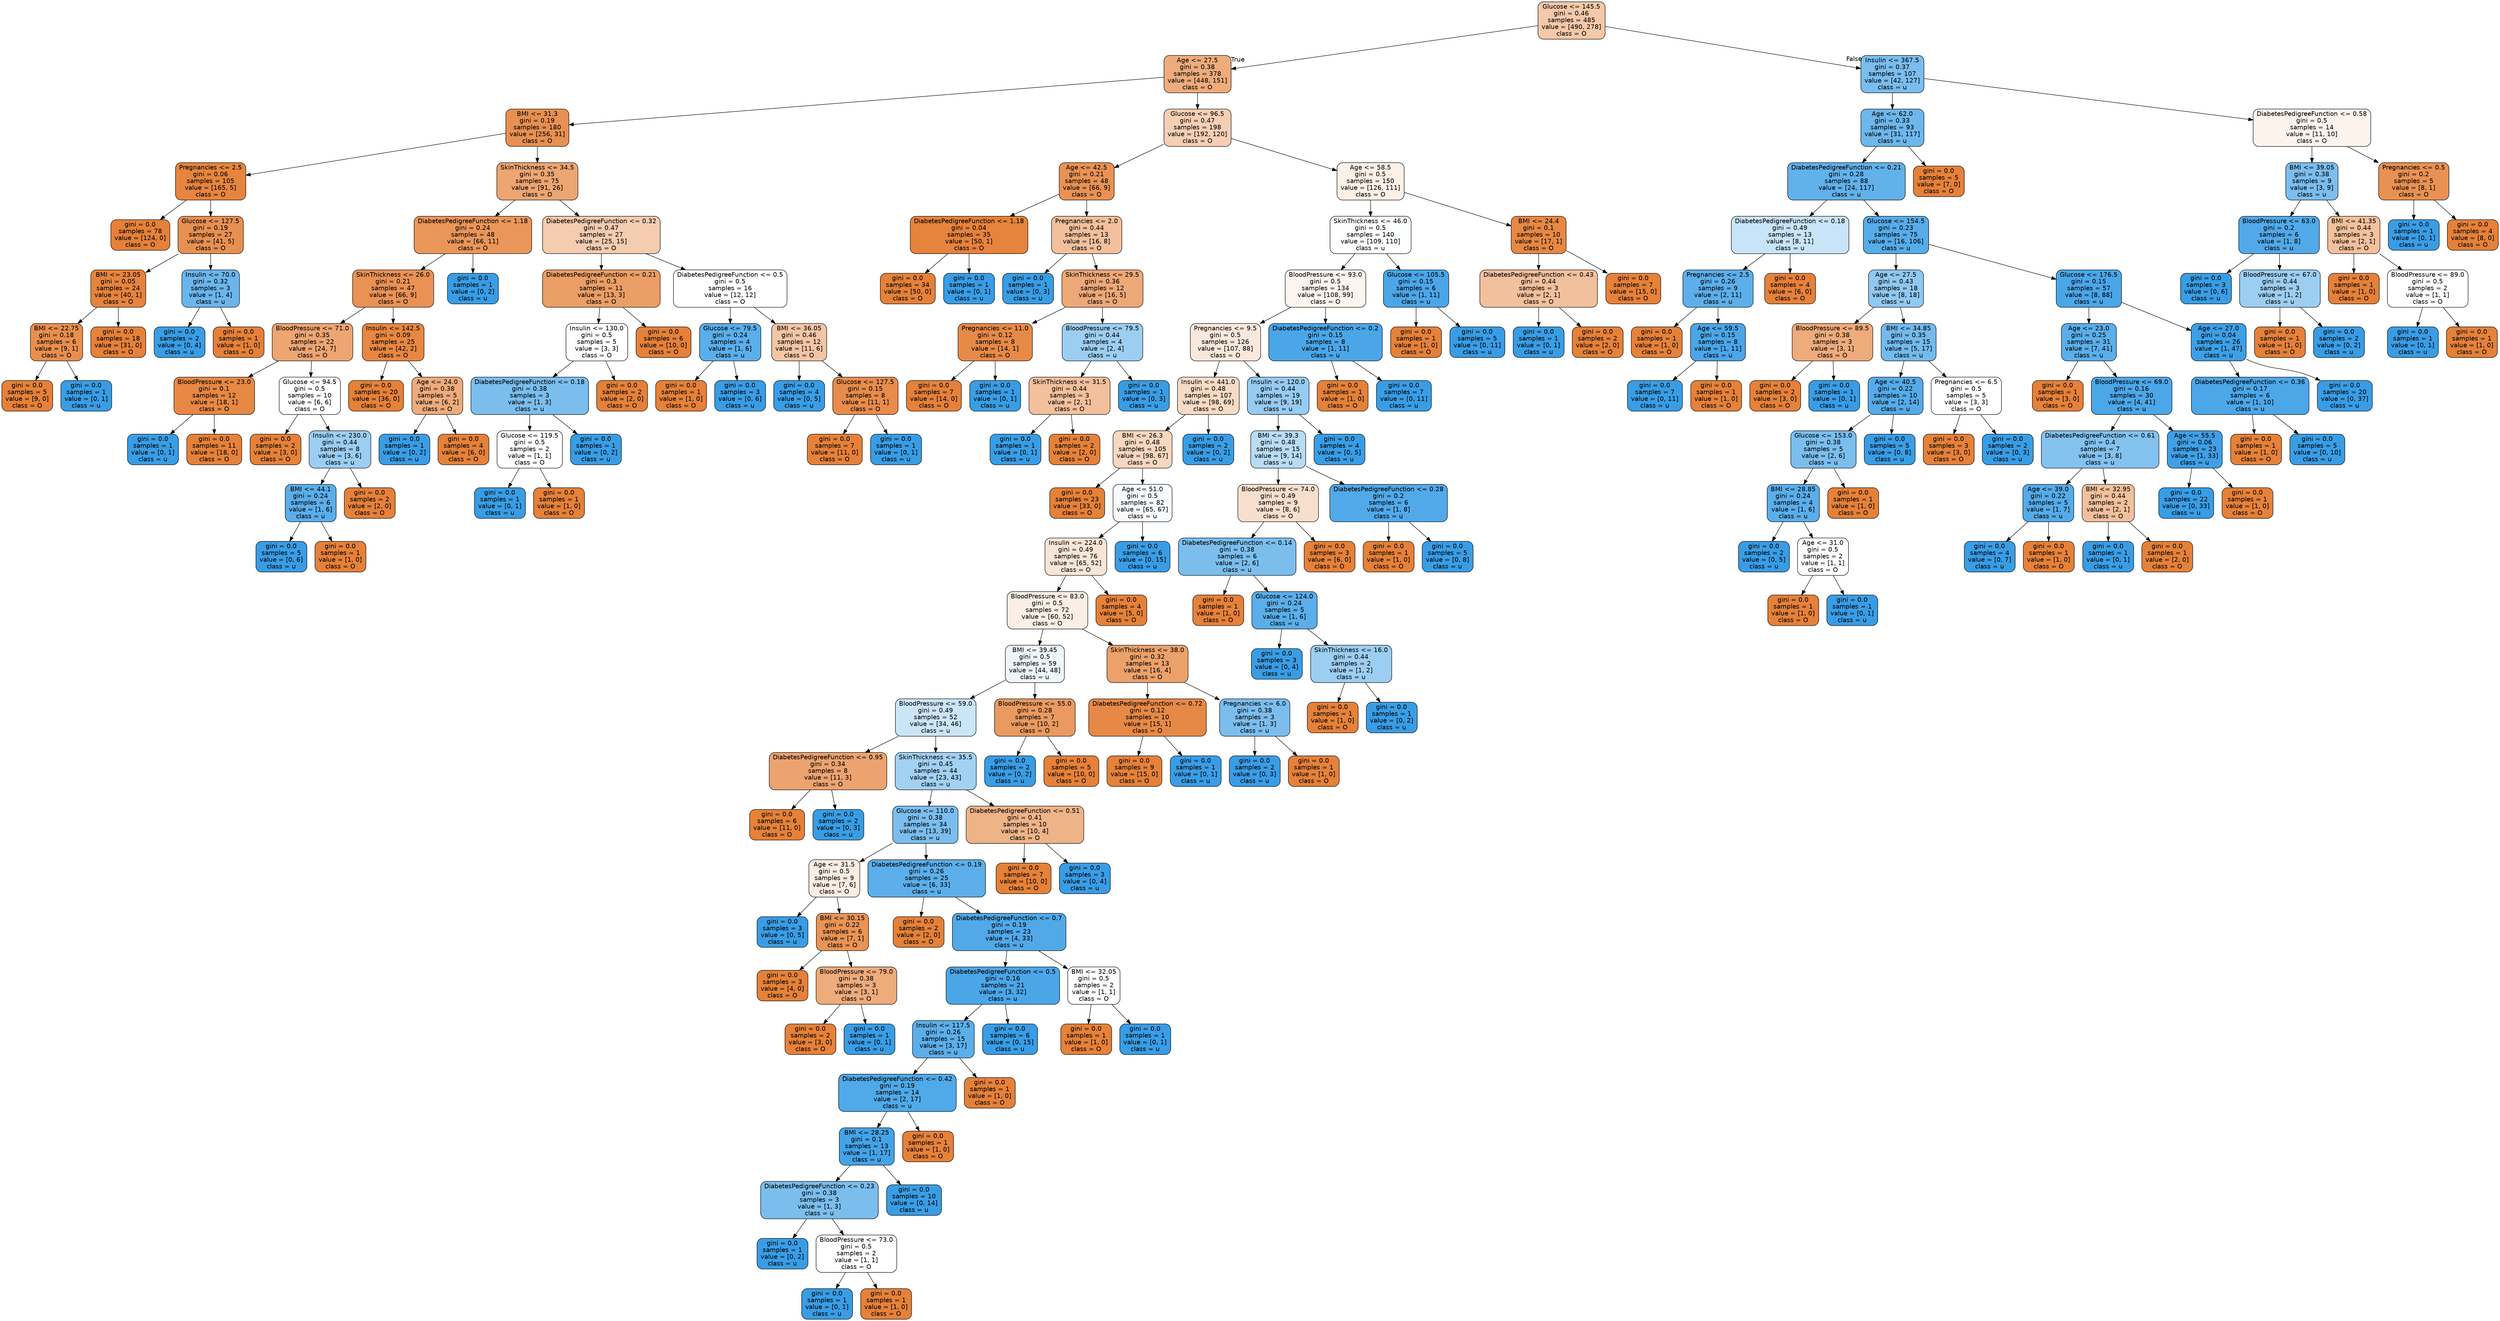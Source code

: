 digraph Tree {
node [shape=box, style="filled, rounded", color="black", fontname=helvetica] ;
edge [fontname=helvetica] ;
0 [label="Glucose <= 145.5\ngini = 0.46\nsamples = 485\nvalue = [490, 278]\nclass = O", fillcolor="#e581396e"] ;
1 [label="Age <= 27.5\ngini = 0.38\nsamples = 378\nvalue = [448, 151]\nclass = O", fillcolor="#e58139a9"] ;
0 -> 1 [labeldistance=2.5, labelangle=45, headlabel="True"] ;
2 [label="BMI <= 31.3\ngini = 0.19\nsamples = 180\nvalue = [256, 31]\nclass = O", fillcolor="#e58139e0"] ;
1 -> 2 ;
3 [label="Pregnancies <= 2.5\ngini = 0.06\nsamples = 105\nvalue = [165, 5]\nclass = O", fillcolor="#e58139f7"] ;
2 -> 3 ;
4 [label="gini = 0.0\nsamples = 78\nvalue = [124, 0]\nclass = O", fillcolor="#e58139ff"] ;
3 -> 4 ;
5 [label="Glucose <= 127.5\ngini = 0.19\nsamples = 27\nvalue = [41, 5]\nclass = O", fillcolor="#e58139e0"] ;
3 -> 5 ;
6 [label="BMI <= 23.05\ngini = 0.05\nsamples = 24\nvalue = [40, 1]\nclass = O", fillcolor="#e58139f9"] ;
5 -> 6 ;
7 [label="BMI <= 22.75\ngini = 0.18\nsamples = 6\nvalue = [9, 1]\nclass = O", fillcolor="#e58139e3"] ;
6 -> 7 ;
8 [label="gini = 0.0\nsamples = 5\nvalue = [9, 0]\nclass = O", fillcolor="#e58139ff"] ;
7 -> 8 ;
9 [label="gini = 0.0\nsamples = 1\nvalue = [0, 1]\nclass = u", fillcolor="#399de5ff"] ;
7 -> 9 ;
10 [label="gini = 0.0\nsamples = 18\nvalue = [31, 0]\nclass = O", fillcolor="#e58139ff"] ;
6 -> 10 ;
11 [label="Insulin <= 70.0\ngini = 0.32\nsamples = 3\nvalue = [1, 4]\nclass = u", fillcolor="#399de5bf"] ;
5 -> 11 ;
12 [label="gini = 0.0\nsamples = 2\nvalue = [0, 4]\nclass = u", fillcolor="#399de5ff"] ;
11 -> 12 ;
13 [label="gini = 0.0\nsamples = 1\nvalue = [1, 0]\nclass = O", fillcolor="#e58139ff"] ;
11 -> 13 ;
14 [label="SkinThickness <= 34.5\ngini = 0.35\nsamples = 75\nvalue = [91, 26]\nclass = O", fillcolor="#e58139b6"] ;
2 -> 14 ;
15 [label="DiabetesPedigreeFunction <= 1.18\ngini = 0.24\nsamples = 48\nvalue = [66, 11]\nclass = O", fillcolor="#e58139d4"] ;
14 -> 15 ;
16 [label="SkinThickness <= 26.0\ngini = 0.21\nsamples = 47\nvalue = [66, 9]\nclass = O", fillcolor="#e58139dc"] ;
15 -> 16 ;
17 [label="BloodPressure <= 71.0\ngini = 0.35\nsamples = 22\nvalue = [24, 7]\nclass = O", fillcolor="#e58139b5"] ;
16 -> 17 ;
18 [label="BloodPressure <= 23.0\ngini = 0.1\nsamples = 12\nvalue = [18, 1]\nclass = O", fillcolor="#e58139f1"] ;
17 -> 18 ;
19 [label="gini = 0.0\nsamples = 1\nvalue = [0, 1]\nclass = u", fillcolor="#399de5ff"] ;
18 -> 19 ;
20 [label="gini = 0.0\nsamples = 11\nvalue = [18, 0]\nclass = O", fillcolor="#e58139ff"] ;
18 -> 20 ;
21 [label="Glucose <= 94.5\ngini = 0.5\nsamples = 10\nvalue = [6, 6]\nclass = O", fillcolor="#e5813900"] ;
17 -> 21 ;
22 [label="gini = 0.0\nsamples = 2\nvalue = [3, 0]\nclass = O", fillcolor="#e58139ff"] ;
21 -> 22 ;
23 [label="Insulin <= 230.0\ngini = 0.44\nsamples = 8\nvalue = [3, 6]\nclass = u", fillcolor="#399de57f"] ;
21 -> 23 ;
24 [label="BMI <= 44.1\ngini = 0.24\nsamples = 6\nvalue = [1, 6]\nclass = u", fillcolor="#399de5d4"] ;
23 -> 24 ;
25 [label="gini = 0.0\nsamples = 5\nvalue = [0, 6]\nclass = u", fillcolor="#399de5ff"] ;
24 -> 25 ;
26 [label="gini = 0.0\nsamples = 1\nvalue = [1, 0]\nclass = O", fillcolor="#e58139ff"] ;
24 -> 26 ;
27 [label="gini = 0.0\nsamples = 2\nvalue = [2, 0]\nclass = O", fillcolor="#e58139ff"] ;
23 -> 27 ;
28 [label="Insulin <= 142.5\ngini = 0.09\nsamples = 25\nvalue = [42, 2]\nclass = O", fillcolor="#e58139f3"] ;
16 -> 28 ;
29 [label="gini = 0.0\nsamples = 20\nvalue = [36, 0]\nclass = O", fillcolor="#e58139ff"] ;
28 -> 29 ;
30 [label="Age <= 24.0\ngini = 0.38\nsamples = 5\nvalue = [6, 2]\nclass = O", fillcolor="#e58139aa"] ;
28 -> 30 ;
31 [label="gini = 0.0\nsamples = 1\nvalue = [0, 2]\nclass = u", fillcolor="#399de5ff"] ;
30 -> 31 ;
32 [label="gini = 0.0\nsamples = 4\nvalue = [6, 0]\nclass = O", fillcolor="#e58139ff"] ;
30 -> 32 ;
33 [label="gini = 0.0\nsamples = 1\nvalue = [0, 2]\nclass = u", fillcolor="#399de5ff"] ;
15 -> 33 ;
34 [label="DiabetesPedigreeFunction <= 0.32\ngini = 0.47\nsamples = 27\nvalue = [25, 15]\nclass = O", fillcolor="#e5813966"] ;
14 -> 34 ;
35 [label="DiabetesPedigreeFunction <= 0.21\ngini = 0.3\nsamples = 11\nvalue = [13, 3]\nclass = O", fillcolor="#e58139c4"] ;
34 -> 35 ;
36 [label="Insulin <= 130.0\ngini = 0.5\nsamples = 5\nvalue = [3, 3]\nclass = O", fillcolor="#e5813900"] ;
35 -> 36 ;
37 [label="DiabetesPedigreeFunction <= 0.18\ngini = 0.38\nsamples = 3\nvalue = [1, 3]\nclass = u", fillcolor="#399de5aa"] ;
36 -> 37 ;
38 [label="Glucose <= 119.5\ngini = 0.5\nsamples = 2\nvalue = [1, 1]\nclass = O", fillcolor="#e5813900"] ;
37 -> 38 ;
39 [label="gini = 0.0\nsamples = 1\nvalue = [0, 1]\nclass = u", fillcolor="#399de5ff"] ;
38 -> 39 ;
40 [label="gini = 0.0\nsamples = 1\nvalue = [1, 0]\nclass = O", fillcolor="#e58139ff"] ;
38 -> 40 ;
41 [label="gini = 0.0\nsamples = 1\nvalue = [0, 2]\nclass = u", fillcolor="#399de5ff"] ;
37 -> 41 ;
42 [label="gini = 0.0\nsamples = 2\nvalue = [2, 0]\nclass = O", fillcolor="#e58139ff"] ;
36 -> 42 ;
43 [label="gini = 0.0\nsamples = 6\nvalue = [10, 0]\nclass = O", fillcolor="#e58139ff"] ;
35 -> 43 ;
44 [label="DiabetesPedigreeFunction <= 0.5\ngini = 0.5\nsamples = 16\nvalue = [12, 12]\nclass = O", fillcolor="#e5813900"] ;
34 -> 44 ;
45 [label="Glucose <= 79.5\ngini = 0.24\nsamples = 4\nvalue = [1, 6]\nclass = u", fillcolor="#399de5d4"] ;
44 -> 45 ;
46 [label="gini = 0.0\nsamples = 1\nvalue = [1, 0]\nclass = O", fillcolor="#e58139ff"] ;
45 -> 46 ;
47 [label="gini = 0.0\nsamples = 3\nvalue = [0, 6]\nclass = u", fillcolor="#399de5ff"] ;
45 -> 47 ;
48 [label="BMI <= 36.05\ngini = 0.46\nsamples = 12\nvalue = [11, 6]\nclass = O", fillcolor="#e5813974"] ;
44 -> 48 ;
49 [label="gini = 0.0\nsamples = 4\nvalue = [0, 5]\nclass = u", fillcolor="#399de5ff"] ;
48 -> 49 ;
50 [label="Glucose <= 127.5\ngini = 0.15\nsamples = 8\nvalue = [11, 1]\nclass = O", fillcolor="#e58139e8"] ;
48 -> 50 ;
51 [label="gini = 0.0\nsamples = 7\nvalue = [11, 0]\nclass = O", fillcolor="#e58139ff"] ;
50 -> 51 ;
52 [label="gini = 0.0\nsamples = 1\nvalue = [0, 1]\nclass = u", fillcolor="#399de5ff"] ;
50 -> 52 ;
53 [label="Glucose <= 96.5\ngini = 0.47\nsamples = 198\nvalue = [192, 120]\nclass = O", fillcolor="#e5813960"] ;
1 -> 53 ;
54 [label="Age <= 42.5\ngini = 0.21\nsamples = 48\nvalue = [66, 9]\nclass = O", fillcolor="#e58139dc"] ;
53 -> 54 ;
55 [label="DiabetesPedigreeFunction <= 1.18\ngini = 0.04\nsamples = 35\nvalue = [50, 1]\nclass = O", fillcolor="#e58139fa"] ;
54 -> 55 ;
56 [label="gini = 0.0\nsamples = 34\nvalue = [50, 0]\nclass = O", fillcolor="#e58139ff"] ;
55 -> 56 ;
57 [label="gini = 0.0\nsamples = 1\nvalue = [0, 1]\nclass = u", fillcolor="#399de5ff"] ;
55 -> 57 ;
58 [label="Pregnancies <= 2.0\ngini = 0.44\nsamples = 13\nvalue = [16, 8]\nclass = O", fillcolor="#e581397f"] ;
54 -> 58 ;
59 [label="gini = 0.0\nsamples = 1\nvalue = [0, 3]\nclass = u", fillcolor="#399de5ff"] ;
58 -> 59 ;
60 [label="SkinThickness <= 29.5\ngini = 0.36\nsamples = 12\nvalue = [16, 5]\nclass = O", fillcolor="#e58139af"] ;
58 -> 60 ;
61 [label="Pregnancies <= 11.0\ngini = 0.12\nsamples = 8\nvalue = [14, 1]\nclass = O", fillcolor="#e58139ed"] ;
60 -> 61 ;
62 [label="gini = 0.0\nsamples = 7\nvalue = [14, 0]\nclass = O", fillcolor="#e58139ff"] ;
61 -> 62 ;
63 [label="gini = 0.0\nsamples = 1\nvalue = [0, 1]\nclass = u", fillcolor="#399de5ff"] ;
61 -> 63 ;
64 [label="BloodPressure <= 79.5\ngini = 0.44\nsamples = 4\nvalue = [2, 4]\nclass = u", fillcolor="#399de57f"] ;
60 -> 64 ;
65 [label="SkinThickness <= 31.5\ngini = 0.44\nsamples = 3\nvalue = [2, 1]\nclass = O", fillcolor="#e581397f"] ;
64 -> 65 ;
66 [label="gini = 0.0\nsamples = 1\nvalue = [0, 1]\nclass = u", fillcolor="#399de5ff"] ;
65 -> 66 ;
67 [label="gini = 0.0\nsamples = 2\nvalue = [2, 0]\nclass = O", fillcolor="#e58139ff"] ;
65 -> 67 ;
68 [label="gini = 0.0\nsamples = 1\nvalue = [0, 3]\nclass = u", fillcolor="#399de5ff"] ;
64 -> 68 ;
69 [label="Age <= 58.5\ngini = 0.5\nsamples = 150\nvalue = [126, 111]\nclass = O", fillcolor="#e581391e"] ;
53 -> 69 ;
70 [label="SkinThickness <= 46.0\ngini = 0.5\nsamples = 140\nvalue = [109, 110]\nclass = u", fillcolor="#399de502"] ;
69 -> 70 ;
71 [label="BloodPressure <= 93.0\ngini = 0.5\nsamples = 134\nvalue = [108, 99]\nclass = O", fillcolor="#e5813915"] ;
70 -> 71 ;
72 [label="Pregnancies <= 9.5\ngini = 0.5\nsamples = 126\nvalue = [107, 88]\nclass = O", fillcolor="#e581392d"] ;
71 -> 72 ;
73 [label="Insulin <= 441.0\ngini = 0.48\nsamples = 107\nvalue = [98, 69]\nclass = O", fillcolor="#e581394b"] ;
72 -> 73 ;
74 [label="BMI <= 26.3\ngini = 0.48\nsamples = 105\nvalue = [98, 67]\nclass = O", fillcolor="#e5813951"] ;
73 -> 74 ;
75 [label="gini = 0.0\nsamples = 23\nvalue = [33, 0]\nclass = O", fillcolor="#e58139ff"] ;
74 -> 75 ;
76 [label="Age <= 51.0\ngini = 0.5\nsamples = 82\nvalue = [65, 67]\nclass = u", fillcolor="#399de508"] ;
74 -> 76 ;
77 [label="Insulin <= 224.0\ngini = 0.49\nsamples = 76\nvalue = [65, 52]\nclass = O", fillcolor="#e5813933"] ;
76 -> 77 ;
78 [label="BloodPressure <= 83.0\ngini = 0.5\nsamples = 72\nvalue = [60, 52]\nclass = O", fillcolor="#e5813922"] ;
77 -> 78 ;
79 [label="BMI <= 39.45\ngini = 0.5\nsamples = 59\nvalue = [44, 48]\nclass = u", fillcolor="#399de515"] ;
78 -> 79 ;
80 [label="BloodPressure <= 59.0\ngini = 0.49\nsamples = 52\nvalue = [34, 46]\nclass = u", fillcolor="#399de543"] ;
79 -> 80 ;
81 [label="DiabetesPedigreeFunction <= 0.95\ngini = 0.34\nsamples = 8\nvalue = [11, 3]\nclass = O", fillcolor="#e58139b9"] ;
80 -> 81 ;
82 [label="gini = 0.0\nsamples = 6\nvalue = [11, 0]\nclass = O", fillcolor="#e58139ff"] ;
81 -> 82 ;
83 [label="gini = 0.0\nsamples = 2\nvalue = [0, 3]\nclass = u", fillcolor="#399de5ff"] ;
81 -> 83 ;
84 [label="SkinThickness <= 35.5\ngini = 0.45\nsamples = 44\nvalue = [23, 43]\nclass = u", fillcolor="#399de577"] ;
80 -> 84 ;
85 [label="Glucose <= 110.0\ngini = 0.38\nsamples = 34\nvalue = [13, 39]\nclass = u", fillcolor="#399de5aa"] ;
84 -> 85 ;
86 [label="Age <= 31.5\ngini = 0.5\nsamples = 9\nvalue = [7, 6]\nclass = O", fillcolor="#e5813924"] ;
85 -> 86 ;
87 [label="gini = 0.0\nsamples = 3\nvalue = [0, 5]\nclass = u", fillcolor="#399de5ff"] ;
86 -> 87 ;
88 [label="BMI <= 30.15\ngini = 0.22\nsamples = 6\nvalue = [7, 1]\nclass = O", fillcolor="#e58139db"] ;
86 -> 88 ;
89 [label="gini = 0.0\nsamples = 3\nvalue = [4, 0]\nclass = O", fillcolor="#e58139ff"] ;
88 -> 89 ;
90 [label="BloodPressure <= 79.0\ngini = 0.38\nsamples = 3\nvalue = [3, 1]\nclass = O", fillcolor="#e58139aa"] ;
88 -> 90 ;
91 [label="gini = 0.0\nsamples = 2\nvalue = [3, 0]\nclass = O", fillcolor="#e58139ff"] ;
90 -> 91 ;
92 [label="gini = 0.0\nsamples = 1\nvalue = [0, 1]\nclass = u", fillcolor="#399de5ff"] ;
90 -> 92 ;
93 [label="DiabetesPedigreeFunction <= 0.19\ngini = 0.26\nsamples = 25\nvalue = [6, 33]\nclass = u", fillcolor="#399de5d1"] ;
85 -> 93 ;
94 [label="gini = 0.0\nsamples = 2\nvalue = [2, 0]\nclass = O", fillcolor="#e58139ff"] ;
93 -> 94 ;
95 [label="DiabetesPedigreeFunction <= 0.7\ngini = 0.19\nsamples = 23\nvalue = [4, 33]\nclass = u", fillcolor="#399de5e0"] ;
93 -> 95 ;
96 [label="DiabetesPedigreeFunction <= 0.5\ngini = 0.16\nsamples = 21\nvalue = [3, 32]\nclass = u", fillcolor="#399de5e7"] ;
95 -> 96 ;
97 [label="Insulin <= 117.5\ngini = 0.26\nsamples = 15\nvalue = [3, 17]\nclass = u", fillcolor="#399de5d2"] ;
96 -> 97 ;
98 [label="DiabetesPedigreeFunction <= 0.42\ngini = 0.19\nsamples = 14\nvalue = [2, 17]\nclass = u", fillcolor="#399de5e1"] ;
97 -> 98 ;
99 [label="BMI <= 28.25\ngini = 0.1\nsamples = 13\nvalue = [1, 17]\nclass = u", fillcolor="#399de5f0"] ;
98 -> 99 ;
100 [label="DiabetesPedigreeFunction <= 0.23\ngini = 0.38\nsamples = 3\nvalue = [1, 3]\nclass = u", fillcolor="#399de5aa"] ;
99 -> 100 ;
101 [label="gini = 0.0\nsamples = 1\nvalue = [0, 2]\nclass = u", fillcolor="#399de5ff"] ;
100 -> 101 ;
102 [label="BloodPressure <= 73.0\ngini = 0.5\nsamples = 2\nvalue = [1, 1]\nclass = O", fillcolor="#e5813900"] ;
100 -> 102 ;
103 [label="gini = 0.0\nsamples = 1\nvalue = [0, 1]\nclass = u", fillcolor="#399de5ff"] ;
102 -> 103 ;
104 [label="gini = 0.0\nsamples = 1\nvalue = [1, 0]\nclass = O", fillcolor="#e58139ff"] ;
102 -> 104 ;
105 [label="gini = 0.0\nsamples = 10\nvalue = [0, 14]\nclass = u", fillcolor="#399de5ff"] ;
99 -> 105 ;
106 [label="gini = 0.0\nsamples = 1\nvalue = [1, 0]\nclass = O", fillcolor="#e58139ff"] ;
98 -> 106 ;
107 [label="gini = 0.0\nsamples = 1\nvalue = [1, 0]\nclass = O", fillcolor="#e58139ff"] ;
97 -> 107 ;
108 [label="gini = 0.0\nsamples = 6\nvalue = [0, 15]\nclass = u", fillcolor="#399de5ff"] ;
96 -> 108 ;
109 [label="BMI <= 32.05\ngini = 0.5\nsamples = 2\nvalue = [1, 1]\nclass = O", fillcolor="#e5813900"] ;
95 -> 109 ;
110 [label="gini = 0.0\nsamples = 1\nvalue = [1, 0]\nclass = O", fillcolor="#e58139ff"] ;
109 -> 110 ;
111 [label="gini = 0.0\nsamples = 1\nvalue = [0, 1]\nclass = u", fillcolor="#399de5ff"] ;
109 -> 111 ;
112 [label="DiabetesPedigreeFunction <= 0.51\ngini = 0.41\nsamples = 10\nvalue = [10, 4]\nclass = O", fillcolor="#e5813999"] ;
84 -> 112 ;
113 [label="gini = 0.0\nsamples = 7\nvalue = [10, 0]\nclass = O", fillcolor="#e58139ff"] ;
112 -> 113 ;
114 [label="gini = 0.0\nsamples = 3\nvalue = [0, 4]\nclass = u", fillcolor="#399de5ff"] ;
112 -> 114 ;
115 [label="BloodPressure <= 55.0\ngini = 0.28\nsamples = 7\nvalue = [10, 2]\nclass = O", fillcolor="#e58139cc"] ;
79 -> 115 ;
116 [label="gini = 0.0\nsamples = 2\nvalue = [0, 2]\nclass = u", fillcolor="#399de5ff"] ;
115 -> 116 ;
117 [label="gini = 0.0\nsamples = 5\nvalue = [10, 0]\nclass = O", fillcolor="#e58139ff"] ;
115 -> 117 ;
118 [label="SkinThickness <= 38.0\ngini = 0.32\nsamples = 13\nvalue = [16, 4]\nclass = O", fillcolor="#e58139bf"] ;
78 -> 118 ;
119 [label="DiabetesPedigreeFunction <= 0.72\ngini = 0.12\nsamples = 10\nvalue = [15, 1]\nclass = O", fillcolor="#e58139ee"] ;
118 -> 119 ;
120 [label="gini = 0.0\nsamples = 9\nvalue = [15, 0]\nclass = O", fillcolor="#e58139ff"] ;
119 -> 120 ;
121 [label="gini = 0.0\nsamples = 1\nvalue = [0, 1]\nclass = u", fillcolor="#399de5ff"] ;
119 -> 121 ;
122 [label="Pregnancies <= 6.0\ngini = 0.38\nsamples = 3\nvalue = [1, 3]\nclass = u", fillcolor="#399de5aa"] ;
118 -> 122 ;
123 [label="gini = 0.0\nsamples = 2\nvalue = [0, 3]\nclass = u", fillcolor="#399de5ff"] ;
122 -> 123 ;
124 [label="gini = 0.0\nsamples = 1\nvalue = [1, 0]\nclass = O", fillcolor="#e58139ff"] ;
122 -> 124 ;
125 [label="gini = 0.0\nsamples = 4\nvalue = [5, 0]\nclass = O", fillcolor="#e58139ff"] ;
77 -> 125 ;
126 [label="gini = 0.0\nsamples = 6\nvalue = [0, 15]\nclass = u", fillcolor="#399de5ff"] ;
76 -> 126 ;
127 [label="gini = 0.0\nsamples = 2\nvalue = [0, 2]\nclass = u", fillcolor="#399de5ff"] ;
73 -> 127 ;
128 [label="Insulin <= 120.0\ngini = 0.44\nsamples = 19\nvalue = [9, 19]\nclass = u", fillcolor="#399de586"] ;
72 -> 128 ;
129 [label="BMI <= 39.3\ngini = 0.48\nsamples = 15\nvalue = [9, 14]\nclass = u", fillcolor="#399de55b"] ;
128 -> 129 ;
130 [label="BloodPressure <= 74.0\ngini = 0.49\nsamples = 9\nvalue = [8, 6]\nclass = O", fillcolor="#e5813940"] ;
129 -> 130 ;
131 [label="DiabetesPedigreeFunction <= 0.14\ngini = 0.38\nsamples = 6\nvalue = [2, 6]\nclass = u", fillcolor="#399de5aa"] ;
130 -> 131 ;
132 [label="gini = 0.0\nsamples = 1\nvalue = [1, 0]\nclass = O", fillcolor="#e58139ff"] ;
131 -> 132 ;
133 [label="Glucose <= 124.0\ngini = 0.24\nsamples = 5\nvalue = [1, 6]\nclass = u", fillcolor="#399de5d4"] ;
131 -> 133 ;
134 [label="gini = 0.0\nsamples = 3\nvalue = [0, 4]\nclass = u", fillcolor="#399de5ff"] ;
133 -> 134 ;
135 [label="SkinThickness <= 16.0\ngini = 0.44\nsamples = 2\nvalue = [1, 2]\nclass = u", fillcolor="#399de57f"] ;
133 -> 135 ;
136 [label="gini = 0.0\nsamples = 1\nvalue = [1, 0]\nclass = O", fillcolor="#e58139ff"] ;
135 -> 136 ;
137 [label="gini = 0.0\nsamples = 1\nvalue = [0, 2]\nclass = u", fillcolor="#399de5ff"] ;
135 -> 137 ;
138 [label="gini = 0.0\nsamples = 3\nvalue = [6, 0]\nclass = O", fillcolor="#e58139ff"] ;
130 -> 138 ;
139 [label="DiabetesPedigreeFunction <= 0.28\ngini = 0.2\nsamples = 6\nvalue = [1, 8]\nclass = u", fillcolor="#399de5df"] ;
129 -> 139 ;
140 [label="gini = 0.0\nsamples = 1\nvalue = [1, 0]\nclass = O", fillcolor="#e58139ff"] ;
139 -> 140 ;
141 [label="gini = 0.0\nsamples = 5\nvalue = [0, 8]\nclass = u", fillcolor="#399de5ff"] ;
139 -> 141 ;
142 [label="gini = 0.0\nsamples = 4\nvalue = [0, 5]\nclass = u", fillcolor="#399de5ff"] ;
128 -> 142 ;
143 [label="DiabetesPedigreeFunction <= 0.2\ngini = 0.15\nsamples = 8\nvalue = [1, 11]\nclass = u", fillcolor="#399de5e8"] ;
71 -> 143 ;
144 [label="gini = 0.0\nsamples = 1\nvalue = [1, 0]\nclass = O", fillcolor="#e58139ff"] ;
143 -> 144 ;
145 [label="gini = 0.0\nsamples = 7\nvalue = [0, 11]\nclass = u", fillcolor="#399de5ff"] ;
143 -> 145 ;
146 [label="Glucose <= 105.5\ngini = 0.15\nsamples = 6\nvalue = [1, 11]\nclass = u", fillcolor="#399de5e8"] ;
70 -> 146 ;
147 [label="gini = 0.0\nsamples = 1\nvalue = [1, 0]\nclass = O", fillcolor="#e58139ff"] ;
146 -> 147 ;
148 [label="gini = 0.0\nsamples = 5\nvalue = [0, 11]\nclass = u", fillcolor="#399de5ff"] ;
146 -> 148 ;
149 [label="BMI <= 24.4\ngini = 0.1\nsamples = 10\nvalue = [17, 1]\nclass = O", fillcolor="#e58139f0"] ;
69 -> 149 ;
150 [label="DiabetesPedigreeFunction <= 0.43\ngini = 0.44\nsamples = 3\nvalue = [2, 1]\nclass = O", fillcolor="#e581397f"] ;
149 -> 150 ;
151 [label="gini = 0.0\nsamples = 1\nvalue = [0, 1]\nclass = u", fillcolor="#399de5ff"] ;
150 -> 151 ;
152 [label="gini = 0.0\nsamples = 2\nvalue = [2, 0]\nclass = O", fillcolor="#e58139ff"] ;
150 -> 152 ;
153 [label="gini = 0.0\nsamples = 7\nvalue = [15, 0]\nclass = O", fillcolor="#e58139ff"] ;
149 -> 153 ;
154 [label="Insulin <= 367.5\ngini = 0.37\nsamples = 107\nvalue = [42, 127]\nclass = u", fillcolor="#399de5ab"] ;
0 -> 154 [labeldistance=2.5, labelangle=-45, headlabel="False"] ;
155 [label="Age <= 62.0\ngini = 0.33\nsamples = 93\nvalue = [31, 117]\nclass = u", fillcolor="#399de5bb"] ;
154 -> 155 ;
156 [label="DiabetesPedigreeFunction <= 0.21\ngini = 0.28\nsamples = 88\nvalue = [24, 117]\nclass = u", fillcolor="#399de5cb"] ;
155 -> 156 ;
157 [label="DiabetesPedigreeFunction <= 0.18\ngini = 0.49\nsamples = 13\nvalue = [8, 11]\nclass = u", fillcolor="#399de546"] ;
156 -> 157 ;
158 [label="Pregnancies <= 2.5\ngini = 0.26\nsamples = 9\nvalue = [2, 11]\nclass = u", fillcolor="#399de5d1"] ;
157 -> 158 ;
159 [label="gini = 0.0\nsamples = 1\nvalue = [1, 0]\nclass = O", fillcolor="#e58139ff"] ;
158 -> 159 ;
160 [label="Age <= 59.5\ngini = 0.15\nsamples = 8\nvalue = [1, 11]\nclass = u", fillcolor="#399de5e8"] ;
158 -> 160 ;
161 [label="gini = 0.0\nsamples = 7\nvalue = [0, 11]\nclass = u", fillcolor="#399de5ff"] ;
160 -> 161 ;
162 [label="gini = 0.0\nsamples = 1\nvalue = [1, 0]\nclass = O", fillcolor="#e58139ff"] ;
160 -> 162 ;
163 [label="gini = 0.0\nsamples = 4\nvalue = [6, 0]\nclass = O", fillcolor="#e58139ff"] ;
157 -> 163 ;
164 [label="Glucose <= 154.5\ngini = 0.23\nsamples = 75\nvalue = [16, 106]\nclass = u", fillcolor="#399de5d9"] ;
156 -> 164 ;
165 [label="Age <= 27.5\ngini = 0.43\nsamples = 18\nvalue = [8, 18]\nclass = u", fillcolor="#399de58e"] ;
164 -> 165 ;
166 [label="BloodPressure <= 89.5\ngini = 0.38\nsamples = 3\nvalue = [3, 1]\nclass = O", fillcolor="#e58139aa"] ;
165 -> 166 ;
167 [label="gini = 0.0\nsamples = 2\nvalue = [3, 0]\nclass = O", fillcolor="#e58139ff"] ;
166 -> 167 ;
168 [label="gini = 0.0\nsamples = 1\nvalue = [0, 1]\nclass = u", fillcolor="#399de5ff"] ;
166 -> 168 ;
169 [label="BMI <= 34.85\ngini = 0.35\nsamples = 15\nvalue = [5, 17]\nclass = u", fillcolor="#399de5b4"] ;
165 -> 169 ;
170 [label="Age <= 40.5\ngini = 0.22\nsamples = 10\nvalue = [2, 14]\nclass = u", fillcolor="#399de5db"] ;
169 -> 170 ;
171 [label="Glucose <= 153.0\ngini = 0.38\nsamples = 5\nvalue = [2, 6]\nclass = u", fillcolor="#399de5aa"] ;
170 -> 171 ;
172 [label="BMI <= 28.85\ngini = 0.24\nsamples = 4\nvalue = [1, 6]\nclass = u", fillcolor="#399de5d4"] ;
171 -> 172 ;
173 [label="gini = 0.0\nsamples = 2\nvalue = [0, 5]\nclass = u", fillcolor="#399de5ff"] ;
172 -> 173 ;
174 [label="Age <= 31.0\ngini = 0.5\nsamples = 2\nvalue = [1, 1]\nclass = O", fillcolor="#e5813900"] ;
172 -> 174 ;
175 [label="gini = 0.0\nsamples = 1\nvalue = [1, 0]\nclass = O", fillcolor="#e58139ff"] ;
174 -> 175 ;
176 [label="gini = 0.0\nsamples = 1\nvalue = [0, 1]\nclass = u", fillcolor="#399de5ff"] ;
174 -> 176 ;
177 [label="gini = 0.0\nsamples = 1\nvalue = [1, 0]\nclass = O", fillcolor="#e58139ff"] ;
171 -> 177 ;
178 [label="gini = 0.0\nsamples = 5\nvalue = [0, 8]\nclass = u", fillcolor="#399de5ff"] ;
170 -> 178 ;
179 [label="Pregnancies <= 6.5\ngini = 0.5\nsamples = 5\nvalue = [3, 3]\nclass = O", fillcolor="#e5813900"] ;
169 -> 179 ;
180 [label="gini = 0.0\nsamples = 3\nvalue = [3, 0]\nclass = O", fillcolor="#e58139ff"] ;
179 -> 180 ;
181 [label="gini = 0.0\nsamples = 2\nvalue = [0, 3]\nclass = u", fillcolor="#399de5ff"] ;
179 -> 181 ;
182 [label="Glucose <= 176.5\ngini = 0.15\nsamples = 57\nvalue = [8, 88]\nclass = u", fillcolor="#399de5e8"] ;
164 -> 182 ;
183 [label="Age <= 23.0\ngini = 0.25\nsamples = 31\nvalue = [7, 41]\nclass = u", fillcolor="#399de5d3"] ;
182 -> 183 ;
184 [label="gini = 0.0\nsamples = 1\nvalue = [3, 0]\nclass = O", fillcolor="#e58139ff"] ;
183 -> 184 ;
185 [label="BloodPressure <= 69.0\ngini = 0.16\nsamples = 30\nvalue = [4, 41]\nclass = u", fillcolor="#399de5e6"] ;
183 -> 185 ;
186 [label="DiabetesPedigreeFunction <= 0.61\ngini = 0.4\nsamples = 7\nvalue = [3, 8]\nclass = u", fillcolor="#399de59f"] ;
185 -> 186 ;
187 [label="Age <= 39.0\ngini = 0.22\nsamples = 5\nvalue = [1, 7]\nclass = u", fillcolor="#399de5db"] ;
186 -> 187 ;
188 [label="gini = 0.0\nsamples = 4\nvalue = [0, 7]\nclass = u", fillcolor="#399de5ff"] ;
187 -> 188 ;
189 [label="gini = 0.0\nsamples = 1\nvalue = [1, 0]\nclass = O", fillcolor="#e58139ff"] ;
187 -> 189 ;
190 [label="BMI <= 32.95\ngini = 0.44\nsamples = 2\nvalue = [2, 1]\nclass = O", fillcolor="#e581397f"] ;
186 -> 190 ;
191 [label="gini = 0.0\nsamples = 1\nvalue = [0, 1]\nclass = u", fillcolor="#399de5ff"] ;
190 -> 191 ;
192 [label="gini = 0.0\nsamples = 1\nvalue = [2, 0]\nclass = O", fillcolor="#e58139ff"] ;
190 -> 192 ;
193 [label="Age <= 55.5\ngini = 0.06\nsamples = 23\nvalue = [1, 33]\nclass = u", fillcolor="#399de5f7"] ;
185 -> 193 ;
194 [label="gini = 0.0\nsamples = 22\nvalue = [0, 33]\nclass = u", fillcolor="#399de5ff"] ;
193 -> 194 ;
195 [label="gini = 0.0\nsamples = 1\nvalue = [1, 0]\nclass = O", fillcolor="#e58139ff"] ;
193 -> 195 ;
196 [label="Age <= 27.0\ngini = 0.04\nsamples = 26\nvalue = [1, 47]\nclass = u", fillcolor="#399de5fa"] ;
182 -> 196 ;
197 [label="DiabetesPedigreeFunction <= 0.36\ngini = 0.17\nsamples = 6\nvalue = [1, 10]\nclass = u", fillcolor="#399de5e6"] ;
196 -> 197 ;
198 [label="gini = 0.0\nsamples = 1\nvalue = [1, 0]\nclass = O", fillcolor="#e58139ff"] ;
197 -> 198 ;
199 [label="gini = 0.0\nsamples = 5\nvalue = [0, 10]\nclass = u", fillcolor="#399de5ff"] ;
197 -> 199 ;
200 [label="gini = 0.0\nsamples = 20\nvalue = [0, 37]\nclass = u", fillcolor="#399de5ff"] ;
196 -> 200 ;
201 [label="gini = 0.0\nsamples = 5\nvalue = [7, 0]\nclass = O", fillcolor="#e58139ff"] ;
155 -> 201 ;
202 [label="DiabetesPedigreeFunction <= 0.58\ngini = 0.5\nsamples = 14\nvalue = [11, 10]\nclass = O", fillcolor="#e5813917"] ;
154 -> 202 ;
203 [label="BMI <= 39.05\ngini = 0.38\nsamples = 9\nvalue = [3, 9]\nclass = u", fillcolor="#399de5aa"] ;
202 -> 203 ;
204 [label="BloodPressure <= 63.0\ngini = 0.2\nsamples = 6\nvalue = [1, 8]\nclass = u", fillcolor="#399de5df"] ;
203 -> 204 ;
205 [label="gini = 0.0\nsamples = 3\nvalue = [0, 6]\nclass = u", fillcolor="#399de5ff"] ;
204 -> 205 ;
206 [label="BloodPressure <= 67.0\ngini = 0.44\nsamples = 3\nvalue = [1, 2]\nclass = u", fillcolor="#399de57f"] ;
204 -> 206 ;
207 [label="gini = 0.0\nsamples = 1\nvalue = [1, 0]\nclass = O", fillcolor="#e58139ff"] ;
206 -> 207 ;
208 [label="gini = 0.0\nsamples = 2\nvalue = [0, 2]\nclass = u", fillcolor="#399de5ff"] ;
206 -> 208 ;
209 [label="BMI <= 41.35\ngini = 0.44\nsamples = 3\nvalue = [2, 1]\nclass = O", fillcolor="#e581397f"] ;
203 -> 209 ;
210 [label="gini = 0.0\nsamples = 1\nvalue = [1, 0]\nclass = O", fillcolor="#e58139ff"] ;
209 -> 210 ;
211 [label="BloodPressure <= 89.0\ngini = 0.5\nsamples = 2\nvalue = [1, 1]\nclass = O", fillcolor="#e5813900"] ;
209 -> 211 ;
212 [label="gini = 0.0\nsamples = 1\nvalue = [0, 1]\nclass = u", fillcolor="#399de5ff"] ;
211 -> 212 ;
213 [label="gini = 0.0\nsamples = 1\nvalue = [1, 0]\nclass = O", fillcolor="#e58139ff"] ;
211 -> 213 ;
214 [label="Pregnancies <= 0.5\ngini = 0.2\nsamples = 5\nvalue = [8, 1]\nclass = O", fillcolor="#e58139df"] ;
202 -> 214 ;
215 [label="gini = 0.0\nsamples = 1\nvalue = [0, 1]\nclass = u", fillcolor="#399de5ff"] ;
214 -> 215 ;
216 [label="gini = 0.0\nsamples = 4\nvalue = [8, 0]\nclass = O", fillcolor="#e58139ff"] ;
214 -> 216 ;
}